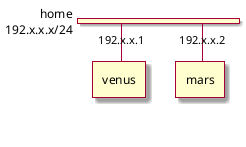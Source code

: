 @startuml Basic Network Diagram - Network Diagram

skin rose

nwdiag {
  network home {
      address = "192.x.x.x/24"

      venus [address = "192.x.x.1"];
      mars [address = "192.x.x.2"];
  }
}
@enduml